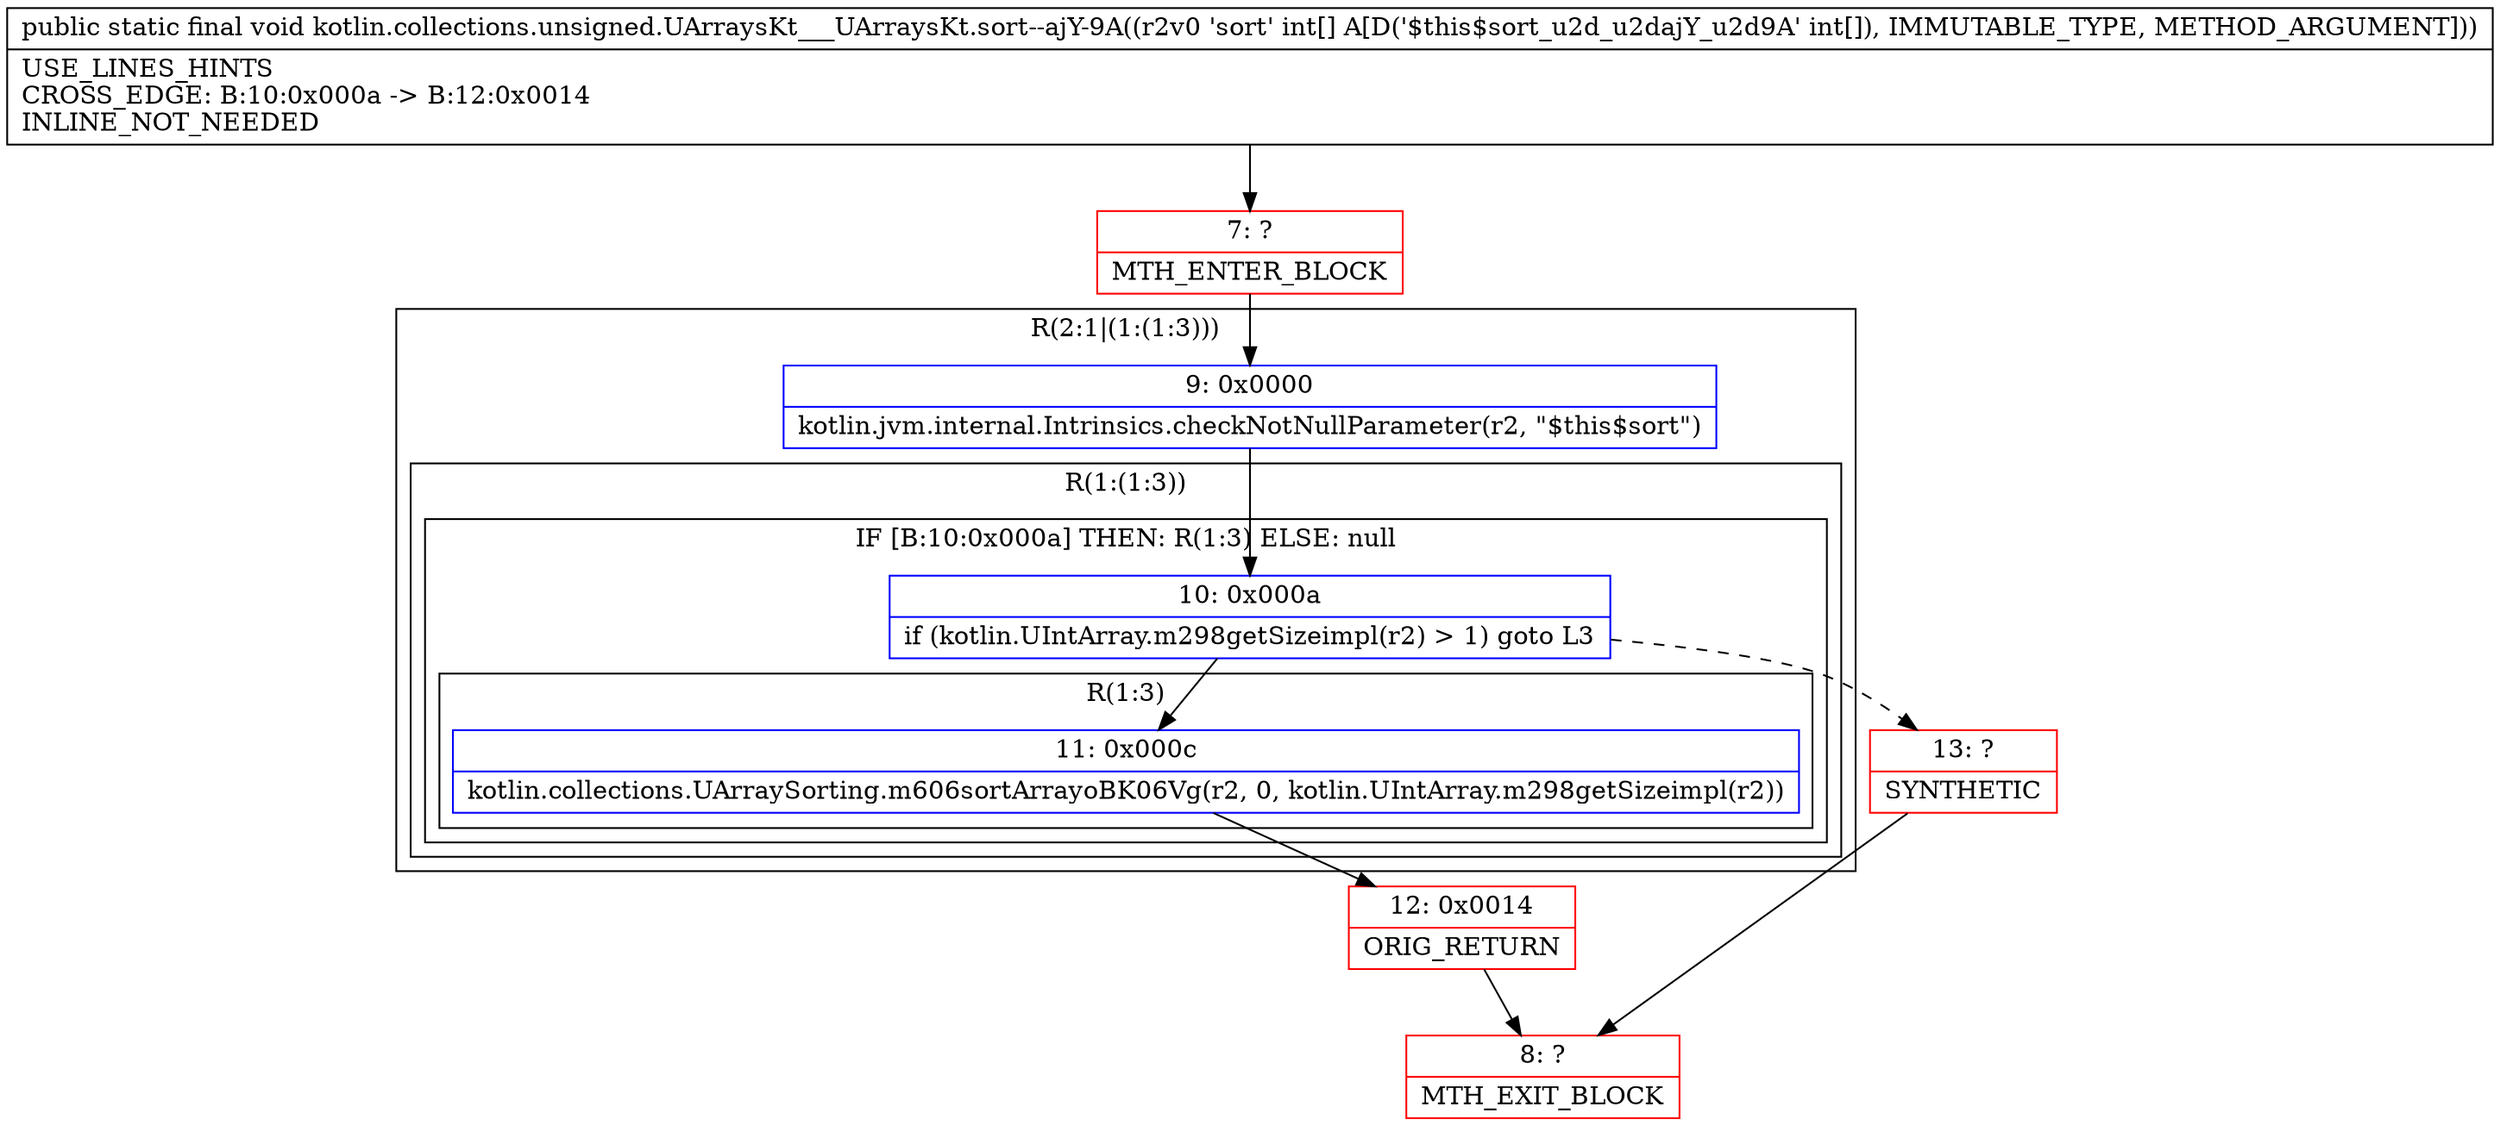 digraph "CFG forkotlin.collections.unsigned.UArraysKt___UArraysKt.sort\-\-ajY\-9A([I)V" {
subgraph cluster_Region_1648307171 {
label = "R(2:1|(1:(1:3)))";
node [shape=record,color=blue];
Node_9 [shape=record,label="{9\:\ 0x0000|kotlin.jvm.internal.Intrinsics.checkNotNullParameter(r2, \"$this$sort\")\l}"];
subgraph cluster_Region_1038354445 {
label = "R(1:(1:3))";
node [shape=record,color=blue];
subgraph cluster_IfRegion_1828712291 {
label = "IF [B:10:0x000a] THEN: R(1:3) ELSE: null";
node [shape=record,color=blue];
Node_10 [shape=record,label="{10\:\ 0x000a|if (kotlin.UIntArray.m298getSizeimpl(r2) \> 1) goto L3\l}"];
subgraph cluster_Region_1237302706 {
label = "R(1:3)";
node [shape=record,color=blue];
Node_11 [shape=record,label="{11\:\ 0x000c|kotlin.collections.UArraySorting.m606sortArrayoBK06Vg(r2, 0, kotlin.UIntArray.m298getSizeimpl(r2))\l}"];
}
}
}
}
Node_7 [shape=record,color=red,label="{7\:\ ?|MTH_ENTER_BLOCK\l}"];
Node_12 [shape=record,color=red,label="{12\:\ 0x0014|ORIG_RETURN\l}"];
Node_8 [shape=record,color=red,label="{8\:\ ?|MTH_EXIT_BLOCK\l}"];
Node_13 [shape=record,color=red,label="{13\:\ ?|SYNTHETIC\l}"];
MethodNode[shape=record,label="{public static final void kotlin.collections.unsigned.UArraysKt___UArraysKt.sort\-\-ajY\-9A((r2v0 'sort' int[] A[D('$this$sort_u2d_u2dajY_u2d9A' int[]), IMMUTABLE_TYPE, METHOD_ARGUMENT]))  | USE_LINES_HINTS\lCROSS_EDGE: B:10:0x000a \-\> B:12:0x0014\lINLINE_NOT_NEEDED\l}"];
MethodNode -> Node_7;Node_9 -> Node_10;
Node_10 -> Node_11;
Node_10 -> Node_13[style=dashed];
Node_11 -> Node_12;
Node_7 -> Node_9;
Node_12 -> Node_8;
Node_13 -> Node_8;
}

